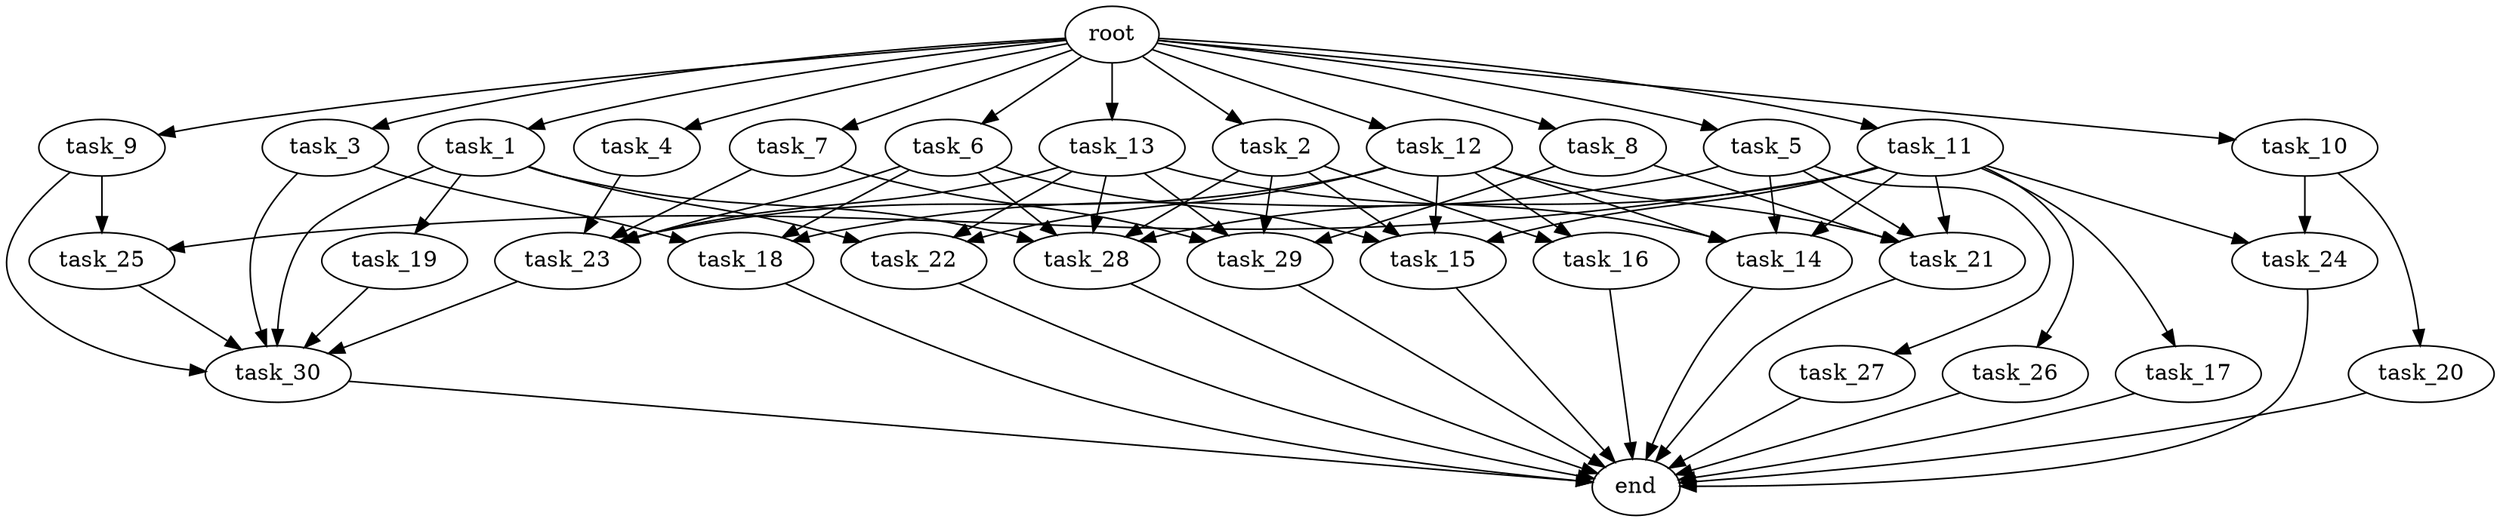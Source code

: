 digraph G {
  root [size="0.000000e+00"];
  task_1 [size="2.268285e+09"];
  task_2 [size="6.570600e+09"];
  task_3 [size="9.128915e+09"];
  task_4 [size="4.944257e+09"];
  task_5 [size="7.708619e+09"];
  task_6 [size="3.873369e+09"];
  task_7 [size="6.425631e+09"];
  task_8 [size="1.991932e+09"];
  task_9 [size="4.206043e+08"];
  task_10 [size="4.529641e+09"];
  task_11 [size="3.821368e+07"];
  task_12 [size="3.554859e+09"];
  task_13 [size="9.876636e+09"];
  task_14 [size="9.339267e+09"];
  task_15 [size="6.487520e+09"];
  task_16 [size="4.155921e+09"];
  task_17 [size="8.375354e+09"];
  task_18 [size="9.695868e+09"];
  task_19 [size="8.620206e+09"];
  task_20 [size="8.531674e+08"];
  task_21 [size="8.430381e+09"];
  task_22 [size="5.946890e+09"];
  task_23 [size="5.614561e+09"];
  task_24 [size="1.165822e+09"];
  task_25 [size="1.358567e+09"];
  task_26 [size="4.943960e+09"];
  task_27 [size="9.961361e+09"];
  task_28 [size="7.259311e+09"];
  task_29 [size="3.407693e+09"];
  task_30 [size="6.249841e+09"];
  end [size="0.000000e+00"];

  root -> task_1 [size="1.000000e-12"];
  root -> task_2 [size="1.000000e-12"];
  root -> task_3 [size="1.000000e-12"];
  root -> task_4 [size="1.000000e-12"];
  root -> task_5 [size="1.000000e-12"];
  root -> task_6 [size="1.000000e-12"];
  root -> task_7 [size="1.000000e-12"];
  root -> task_8 [size="1.000000e-12"];
  root -> task_9 [size="1.000000e-12"];
  root -> task_10 [size="1.000000e-12"];
  root -> task_11 [size="1.000000e-12"];
  root -> task_12 [size="1.000000e-12"];
  root -> task_13 [size="1.000000e-12"];
  task_1 -> task_19 [size="8.620206e+08"];
  task_1 -> task_22 [size="1.982297e+08"];
  task_1 -> task_28 [size="1.451862e+08"];
  task_1 -> task_30 [size="1.041640e+08"];
  task_2 -> task_15 [size="1.621880e+08"];
  task_2 -> task_16 [size="2.077961e+08"];
  task_2 -> task_28 [size="1.451862e+08"];
  task_2 -> task_29 [size="8.519232e+07"];
  task_3 -> task_18 [size="3.231956e+08"];
  task_3 -> task_30 [size="1.041640e+08"];
  task_4 -> task_23 [size="1.122912e+08"];
  task_5 -> task_14 [size="2.334817e+08"];
  task_5 -> task_18 [size="3.231956e+08"];
  task_5 -> task_21 [size="2.107595e+08"];
  task_5 -> task_27 [size="9.961361e+08"];
  task_6 -> task_15 [size="1.621880e+08"];
  task_6 -> task_18 [size="3.231956e+08"];
  task_6 -> task_23 [size="1.122912e+08"];
  task_6 -> task_28 [size="1.451862e+08"];
  task_7 -> task_23 [size="1.122912e+08"];
  task_7 -> task_29 [size="8.519232e+07"];
  task_8 -> task_21 [size="2.107595e+08"];
  task_8 -> task_29 [size="8.519232e+07"];
  task_9 -> task_25 [size="6.792836e+07"];
  task_9 -> task_30 [size="1.041640e+08"];
  task_10 -> task_20 [size="8.531674e+07"];
  task_10 -> task_24 [size="5.829112e+07"];
  task_11 -> task_14 [size="2.334817e+08"];
  task_11 -> task_15 [size="1.621880e+08"];
  task_11 -> task_17 [size="8.375354e+08"];
  task_11 -> task_21 [size="2.107595e+08"];
  task_11 -> task_24 [size="5.829112e+07"];
  task_11 -> task_25 [size="6.792836e+07"];
  task_11 -> task_26 [size="4.943960e+08"];
  task_11 -> task_28 [size="1.451862e+08"];
  task_12 -> task_14 [size="2.334817e+08"];
  task_12 -> task_15 [size="1.621880e+08"];
  task_12 -> task_16 [size="2.077961e+08"];
  task_12 -> task_21 [size="2.107595e+08"];
  task_12 -> task_22 [size="1.982297e+08"];
  task_12 -> task_23 [size="1.122912e+08"];
  task_13 -> task_14 [size="2.334817e+08"];
  task_13 -> task_22 [size="1.982297e+08"];
  task_13 -> task_23 [size="1.122912e+08"];
  task_13 -> task_28 [size="1.451862e+08"];
  task_13 -> task_29 [size="8.519232e+07"];
  task_14 -> end [size="1.000000e-12"];
  task_15 -> end [size="1.000000e-12"];
  task_16 -> end [size="1.000000e-12"];
  task_17 -> end [size="1.000000e-12"];
  task_18 -> end [size="1.000000e-12"];
  task_19 -> task_30 [size="1.041640e+08"];
  task_20 -> end [size="1.000000e-12"];
  task_21 -> end [size="1.000000e-12"];
  task_22 -> end [size="1.000000e-12"];
  task_23 -> task_30 [size="1.041640e+08"];
  task_24 -> end [size="1.000000e-12"];
  task_25 -> task_30 [size="1.041640e+08"];
  task_26 -> end [size="1.000000e-12"];
  task_27 -> end [size="1.000000e-12"];
  task_28 -> end [size="1.000000e-12"];
  task_29 -> end [size="1.000000e-12"];
  task_30 -> end [size="1.000000e-12"];
}
